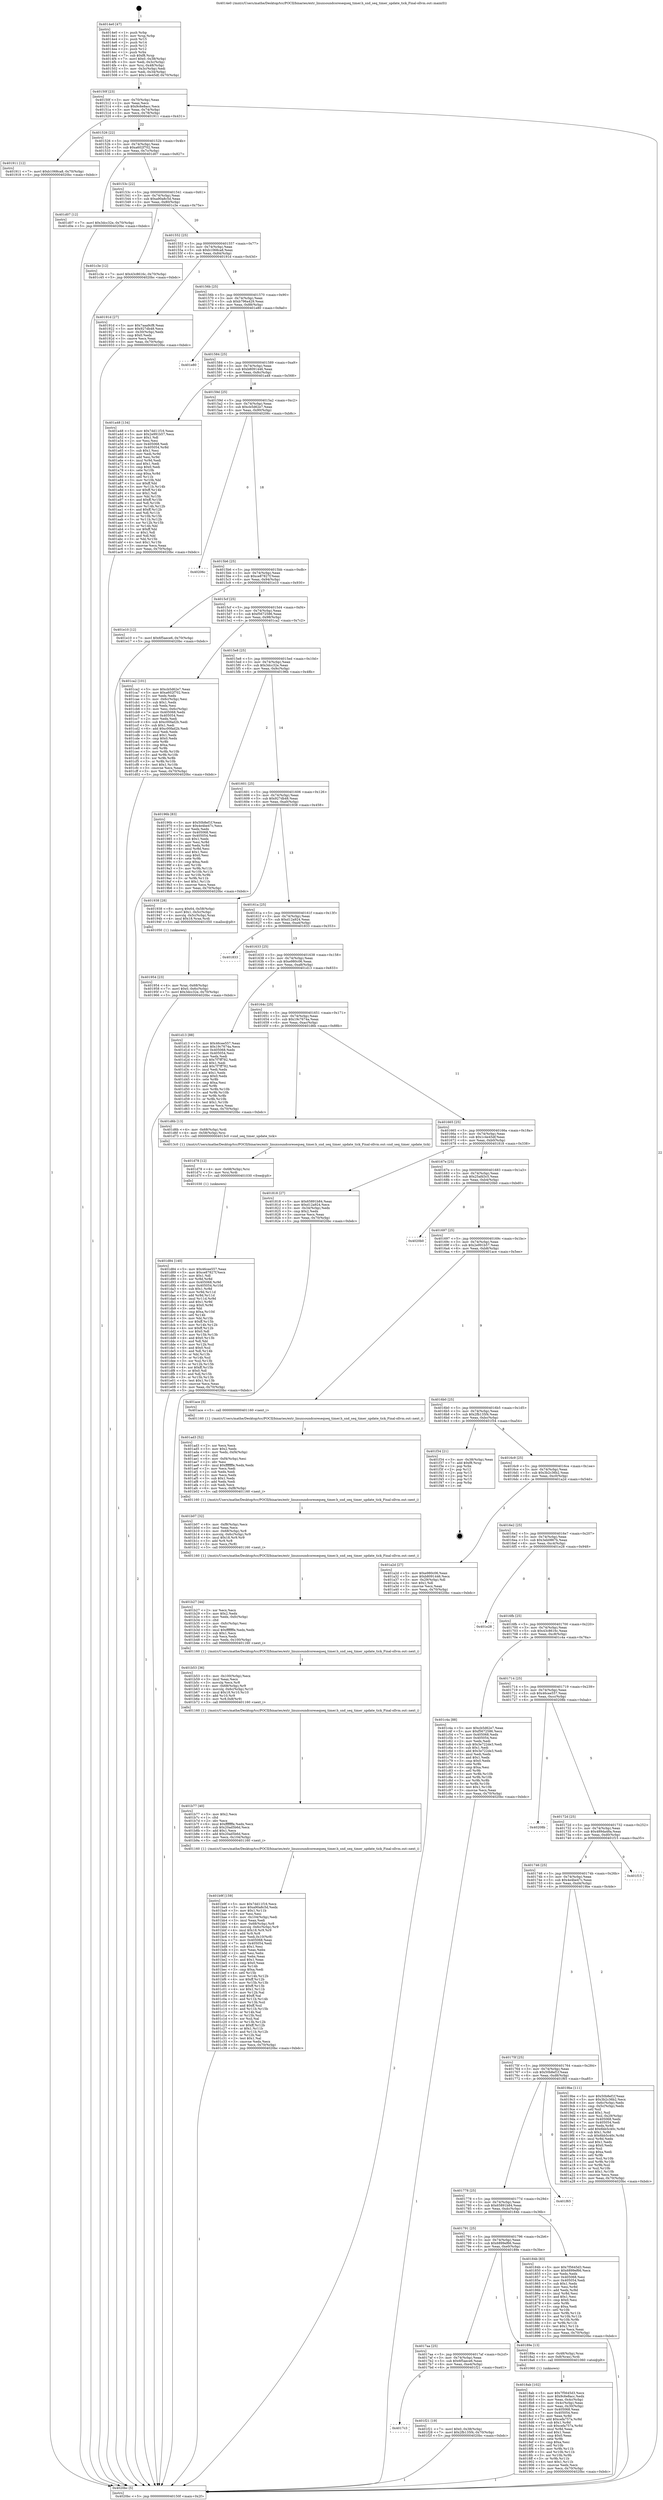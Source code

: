 digraph "0x4014e0" {
  label = "0x4014e0 (/mnt/c/Users/mathe/Desktop/tcc/POCII/binaries/extr_linuxsoundcoreseqseq_timer.h_snd_seq_timer_update_tick_Final-ollvm.out::main(0))"
  labelloc = "t"
  node[shape=record]

  Entry [label="",width=0.3,height=0.3,shape=circle,fillcolor=black,style=filled]
  "0x40150f" [label="{
     0x40150f [23]\l
     | [instrs]\l
     &nbsp;&nbsp;0x40150f \<+3\>: mov -0x70(%rbp),%eax\l
     &nbsp;&nbsp;0x401512 \<+2\>: mov %eax,%ecx\l
     &nbsp;&nbsp;0x401514 \<+6\>: sub $0x9c6e8acc,%ecx\l
     &nbsp;&nbsp;0x40151a \<+3\>: mov %eax,-0x74(%rbp)\l
     &nbsp;&nbsp;0x40151d \<+3\>: mov %ecx,-0x78(%rbp)\l
     &nbsp;&nbsp;0x401520 \<+6\>: je 0000000000401911 \<main+0x431\>\l
  }"]
  "0x401911" [label="{
     0x401911 [12]\l
     | [instrs]\l
     &nbsp;&nbsp;0x401911 \<+7\>: movl $0xb1068ca8,-0x70(%rbp)\l
     &nbsp;&nbsp;0x401918 \<+5\>: jmp 00000000004020bc \<main+0xbdc\>\l
  }"]
  "0x401526" [label="{
     0x401526 [22]\l
     | [instrs]\l
     &nbsp;&nbsp;0x401526 \<+5\>: jmp 000000000040152b \<main+0x4b\>\l
     &nbsp;&nbsp;0x40152b \<+3\>: mov -0x74(%rbp),%eax\l
     &nbsp;&nbsp;0x40152e \<+5\>: sub $0xa602f702,%eax\l
     &nbsp;&nbsp;0x401533 \<+3\>: mov %eax,-0x7c(%rbp)\l
     &nbsp;&nbsp;0x401536 \<+6\>: je 0000000000401d07 \<main+0x827\>\l
  }"]
  Exit [label="",width=0.3,height=0.3,shape=circle,fillcolor=black,style=filled,peripheries=2]
  "0x401d07" [label="{
     0x401d07 [12]\l
     | [instrs]\l
     &nbsp;&nbsp;0x401d07 \<+7\>: movl $0x3dcc32e,-0x70(%rbp)\l
     &nbsp;&nbsp;0x401d0e \<+5\>: jmp 00000000004020bc \<main+0xbdc\>\l
  }"]
  "0x40153c" [label="{
     0x40153c [22]\l
     | [instrs]\l
     &nbsp;&nbsp;0x40153c \<+5\>: jmp 0000000000401541 \<main+0x61\>\l
     &nbsp;&nbsp;0x401541 \<+3\>: mov -0x74(%rbp),%eax\l
     &nbsp;&nbsp;0x401544 \<+5\>: sub $0xa90a8c5d,%eax\l
     &nbsp;&nbsp;0x401549 \<+3\>: mov %eax,-0x80(%rbp)\l
     &nbsp;&nbsp;0x40154c \<+6\>: je 0000000000401c3e \<main+0x75e\>\l
  }"]
  "0x4017c3" [label="{
     0x4017c3\l
  }", style=dashed]
  "0x401c3e" [label="{
     0x401c3e [12]\l
     | [instrs]\l
     &nbsp;&nbsp;0x401c3e \<+7\>: movl $0x43c8616c,-0x70(%rbp)\l
     &nbsp;&nbsp;0x401c45 \<+5\>: jmp 00000000004020bc \<main+0xbdc\>\l
  }"]
  "0x401552" [label="{
     0x401552 [25]\l
     | [instrs]\l
     &nbsp;&nbsp;0x401552 \<+5\>: jmp 0000000000401557 \<main+0x77\>\l
     &nbsp;&nbsp;0x401557 \<+3\>: mov -0x74(%rbp),%eax\l
     &nbsp;&nbsp;0x40155a \<+5\>: sub $0xb1068ca8,%eax\l
     &nbsp;&nbsp;0x40155f \<+6\>: mov %eax,-0x84(%rbp)\l
     &nbsp;&nbsp;0x401565 \<+6\>: je 000000000040191d \<main+0x43d\>\l
  }"]
  "0x401f21" [label="{
     0x401f21 [19]\l
     | [instrs]\l
     &nbsp;&nbsp;0x401f21 \<+7\>: movl $0x0,-0x38(%rbp)\l
     &nbsp;&nbsp;0x401f28 \<+7\>: movl $0x2fb135f4,-0x70(%rbp)\l
     &nbsp;&nbsp;0x401f2f \<+5\>: jmp 00000000004020bc \<main+0xbdc\>\l
  }"]
  "0x40191d" [label="{
     0x40191d [27]\l
     | [instrs]\l
     &nbsp;&nbsp;0x40191d \<+5\>: mov $0x7aaa9cf8,%eax\l
     &nbsp;&nbsp;0x401922 \<+5\>: mov $0x927db48,%ecx\l
     &nbsp;&nbsp;0x401927 \<+3\>: mov -0x30(%rbp),%edx\l
     &nbsp;&nbsp;0x40192a \<+3\>: cmp $0x0,%edx\l
     &nbsp;&nbsp;0x40192d \<+3\>: cmove %ecx,%eax\l
     &nbsp;&nbsp;0x401930 \<+3\>: mov %eax,-0x70(%rbp)\l
     &nbsp;&nbsp;0x401933 \<+5\>: jmp 00000000004020bc \<main+0xbdc\>\l
  }"]
  "0x40156b" [label="{
     0x40156b [25]\l
     | [instrs]\l
     &nbsp;&nbsp;0x40156b \<+5\>: jmp 0000000000401570 \<main+0x90\>\l
     &nbsp;&nbsp;0x401570 \<+3\>: mov -0x74(%rbp),%eax\l
     &nbsp;&nbsp;0x401573 \<+5\>: sub $0xb796a429,%eax\l
     &nbsp;&nbsp;0x401578 \<+6\>: mov %eax,-0x88(%rbp)\l
     &nbsp;&nbsp;0x40157e \<+6\>: je 0000000000401e80 \<main+0x9a0\>\l
  }"]
  "0x401d84" [label="{
     0x401d84 [140]\l
     | [instrs]\l
     &nbsp;&nbsp;0x401d84 \<+5\>: mov $0x46cee557,%eax\l
     &nbsp;&nbsp;0x401d89 \<+5\>: mov $0xce87827f,%ecx\l
     &nbsp;&nbsp;0x401d8e \<+2\>: mov $0x1,%dl\l
     &nbsp;&nbsp;0x401d90 \<+3\>: xor %r8d,%r8d\l
     &nbsp;&nbsp;0x401d93 \<+8\>: mov 0x405068,%r9d\l
     &nbsp;&nbsp;0x401d9b \<+8\>: mov 0x405054,%r10d\l
     &nbsp;&nbsp;0x401da3 \<+4\>: sub $0x1,%r8d\l
     &nbsp;&nbsp;0x401da7 \<+3\>: mov %r9d,%r11d\l
     &nbsp;&nbsp;0x401daa \<+3\>: add %r8d,%r11d\l
     &nbsp;&nbsp;0x401dad \<+4\>: imul %r11d,%r9d\l
     &nbsp;&nbsp;0x401db1 \<+4\>: and $0x1,%r9d\l
     &nbsp;&nbsp;0x401db5 \<+4\>: cmp $0x0,%r9d\l
     &nbsp;&nbsp;0x401db9 \<+3\>: sete %bl\l
     &nbsp;&nbsp;0x401dbc \<+4\>: cmp $0xa,%r10d\l
     &nbsp;&nbsp;0x401dc0 \<+4\>: setl %r14b\l
     &nbsp;&nbsp;0x401dc4 \<+3\>: mov %bl,%r15b\l
     &nbsp;&nbsp;0x401dc7 \<+4\>: xor $0xff,%r15b\l
     &nbsp;&nbsp;0x401dcb \<+3\>: mov %r14b,%r12b\l
     &nbsp;&nbsp;0x401dce \<+4\>: xor $0xff,%r12b\l
     &nbsp;&nbsp;0x401dd2 \<+3\>: xor $0x0,%dl\l
     &nbsp;&nbsp;0x401dd5 \<+3\>: mov %r15b,%r13b\l
     &nbsp;&nbsp;0x401dd8 \<+4\>: and $0x0,%r13b\l
     &nbsp;&nbsp;0x401ddc \<+2\>: and %dl,%bl\l
     &nbsp;&nbsp;0x401dde \<+3\>: mov %r12b,%sil\l
     &nbsp;&nbsp;0x401de1 \<+4\>: and $0x0,%sil\l
     &nbsp;&nbsp;0x401de5 \<+3\>: and %dl,%r14b\l
     &nbsp;&nbsp;0x401de8 \<+3\>: or %bl,%r13b\l
     &nbsp;&nbsp;0x401deb \<+3\>: or %r14b,%sil\l
     &nbsp;&nbsp;0x401dee \<+3\>: xor %sil,%r13b\l
     &nbsp;&nbsp;0x401df1 \<+3\>: or %r12b,%r15b\l
     &nbsp;&nbsp;0x401df4 \<+4\>: xor $0xff,%r15b\l
     &nbsp;&nbsp;0x401df8 \<+3\>: or $0x0,%dl\l
     &nbsp;&nbsp;0x401dfb \<+3\>: and %dl,%r15b\l
     &nbsp;&nbsp;0x401dfe \<+3\>: or %r15b,%r13b\l
     &nbsp;&nbsp;0x401e01 \<+4\>: test $0x1,%r13b\l
     &nbsp;&nbsp;0x401e05 \<+3\>: cmovne %ecx,%eax\l
     &nbsp;&nbsp;0x401e08 \<+3\>: mov %eax,-0x70(%rbp)\l
     &nbsp;&nbsp;0x401e0b \<+5\>: jmp 00000000004020bc \<main+0xbdc\>\l
  }"]
  "0x401e80" [label="{
     0x401e80\l
  }", style=dashed]
  "0x401584" [label="{
     0x401584 [25]\l
     | [instrs]\l
     &nbsp;&nbsp;0x401584 \<+5\>: jmp 0000000000401589 \<main+0xa9\>\l
     &nbsp;&nbsp;0x401589 \<+3\>: mov -0x74(%rbp),%eax\l
     &nbsp;&nbsp;0x40158c \<+5\>: sub $0xb8091446,%eax\l
     &nbsp;&nbsp;0x401591 \<+6\>: mov %eax,-0x8c(%rbp)\l
     &nbsp;&nbsp;0x401597 \<+6\>: je 0000000000401a48 \<main+0x568\>\l
  }"]
  "0x401d78" [label="{
     0x401d78 [12]\l
     | [instrs]\l
     &nbsp;&nbsp;0x401d78 \<+4\>: mov -0x68(%rbp),%rsi\l
     &nbsp;&nbsp;0x401d7c \<+3\>: mov %rsi,%rdi\l
     &nbsp;&nbsp;0x401d7f \<+5\>: call 0000000000401030 \<free@plt\>\l
     | [calls]\l
     &nbsp;&nbsp;0x401030 \{1\} (unknown)\l
  }"]
  "0x401a48" [label="{
     0x401a48 [134]\l
     | [instrs]\l
     &nbsp;&nbsp;0x401a48 \<+5\>: mov $0x7dd11f16,%eax\l
     &nbsp;&nbsp;0x401a4d \<+5\>: mov $0x2e991b57,%ecx\l
     &nbsp;&nbsp;0x401a52 \<+2\>: mov $0x1,%dl\l
     &nbsp;&nbsp;0x401a54 \<+2\>: xor %esi,%esi\l
     &nbsp;&nbsp;0x401a56 \<+7\>: mov 0x405068,%edi\l
     &nbsp;&nbsp;0x401a5d \<+8\>: mov 0x405054,%r8d\l
     &nbsp;&nbsp;0x401a65 \<+3\>: sub $0x1,%esi\l
     &nbsp;&nbsp;0x401a68 \<+3\>: mov %edi,%r9d\l
     &nbsp;&nbsp;0x401a6b \<+3\>: add %esi,%r9d\l
     &nbsp;&nbsp;0x401a6e \<+4\>: imul %r9d,%edi\l
     &nbsp;&nbsp;0x401a72 \<+3\>: and $0x1,%edi\l
     &nbsp;&nbsp;0x401a75 \<+3\>: cmp $0x0,%edi\l
     &nbsp;&nbsp;0x401a78 \<+4\>: sete %r10b\l
     &nbsp;&nbsp;0x401a7c \<+4\>: cmp $0xa,%r8d\l
     &nbsp;&nbsp;0x401a80 \<+4\>: setl %r11b\l
     &nbsp;&nbsp;0x401a84 \<+3\>: mov %r10b,%bl\l
     &nbsp;&nbsp;0x401a87 \<+3\>: xor $0xff,%bl\l
     &nbsp;&nbsp;0x401a8a \<+3\>: mov %r11b,%r14b\l
     &nbsp;&nbsp;0x401a8d \<+4\>: xor $0xff,%r14b\l
     &nbsp;&nbsp;0x401a91 \<+3\>: xor $0x1,%dl\l
     &nbsp;&nbsp;0x401a94 \<+3\>: mov %bl,%r15b\l
     &nbsp;&nbsp;0x401a97 \<+4\>: and $0xff,%r15b\l
     &nbsp;&nbsp;0x401a9b \<+3\>: and %dl,%r10b\l
     &nbsp;&nbsp;0x401a9e \<+3\>: mov %r14b,%r12b\l
     &nbsp;&nbsp;0x401aa1 \<+4\>: and $0xff,%r12b\l
     &nbsp;&nbsp;0x401aa5 \<+3\>: and %dl,%r11b\l
     &nbsp;&nbsp;0x401aa8 \<+3\>: or %r10b,%r15b\l
     &nbsp;&nbsp;0x401aab \<+3\>: or %r11b,%r12b\l
     &nbsp;&nbsp;0x401aae \<+3\>: xor %r12b,%r15b\l
     &nbsp;&nbsp;0x401ab1 \<+3\>: or %r14b,%bl\l
     &nbsp;&nbsp;0x401ab4 \<+3\>: xor $0xff,%bl\l
     &nbsp;&nbsp;0x401ab7 \<+3\>: or $0x1,%dl\l
     &nbsp;&nbsp;0x401aba \<+2\>: and %dl,%bl\l
     &nbsp;&nbsp;0x401abc \<+3\>: or %bl,%r15b\l
     &nbsp;&nbsp;0x401abf \<+4\>: test $0x1,%r15b\l
     &nbsp;&nbsp;0x401ac3 \<+3\>: cmovne %ecx,%eax\l
     &nbsp;&nbsp;0x401ac6 \<+3\>: mov %eax,-0x70(%rbp)\l
     &nbsp;&nbsp;0x401ac9 \<+5\>: jmp 00000000004020bc \<main+0xbdc\>\l
  }"]
  "0x40159d" [label="{
     0x40159d [25]\l
     | [instrs]\l
     &nbsp;&nbsp;0x40159d \<+5\>: jmp 00000000004015a2 \<main+0xc2\>\l
     &nbsp;&nbsp;0x4015a2 \<+3\>: mov -0x74(%rbp),%eax\l
     &nbsp;&nbsp;0x4015a5 \<+5\>: sub $0xcb5d62e7,%eax\l
     &nbsp;&nbsp;0x4015aa \<+6\>: mov %eax,-0x90(%rbp)\l
     &nbsp;&nbsp;0x4015b0 \<+6\>: je 000000000040206c \<main+0xb8c\>\l
  }"]
  "0x401b9f" [label="{
     0x401b9f [159]\l
     | [instrs]\l
     &nbsp;&nbsp;0x401b9f \<+5\>: mov $0x7dd11f16,%ecx\l
     &nbsp;&nbsp;0x401ba4 \<+5\>: mov $0xa90a8c5d,%edx\l
     &nbsp;&nbsp;0x401ba9 \<+3\>: mov $0x1,%r11b\l
     &nbsp;&nbsp;0x401bac \<+2\>: xor %esi,%esi\l
     &nbsp;&nbsp;0x401bae \<+6\>: mov -0x104(%rbp),%edi\l
     &nbsp;&nbsp;0x401bb4 \<+3\>: imul %eax,%edi\l
     &nbsp;&nbsp;0x401bb7 \<+4\>: mov -0x68(%rbp),%r8\l
     &nbsp;&nbsp;0x401bbb \<+4\>: movslq -0x6c(%rbp),%r9\l
     &nbsp;&nbsp;0x401bbf \<+4\>: imul $0x18,%r9,%r9\l
     &nbsp;&nbsp;0x401bc3 \<+3\>: add %r9,%r8\l
     &nbsp;&nbsp;0x401bc6 \<+4\>: mov %edi,0x10(%r8)\l
     &nbsp;&nbsp;0x401bca \<+7\>: mov 0x405068,%eax\l
     &nbsp;&nbsp;0x401bd1 \<+7\>: mov 0x405054,%edi\l
     &nbsp;&nbsp;0x401bd8 \<+3\>: sub $0x1,%esi\l
     &nbsp;&nbsp;0x401bdb \<+2\>: mov %eax,%ebx\l
     &nbsp;&nbsp;0x401bdd \<+2\>: add %esi,%ebx\l
     &nbsp;&nbsp;0x401bdf \<+3\>: imul %ebx,%eax\l
     &nbsp;&nbsp;0x401be2 \<+3\>: and $0x1,%eax\l
     &nbsp;&nbsp;0x401be5 \<+3\>: cmp $0x0,%eax\l
     &nbsp;&nbsp;0x401be8 \<+4\>: sete %r14b\l
     &nbsp;&nbsp;0x401bec \<+3\>: cmp $0xa,%edi\l
     &nbsp;&nbsp;0x401bef \<+4\>: setl %r15b\l
     &nbsp;&nbsp;0x401bf3 \<+3\>: mov %r14b,%r12b\l
     &nbsp;&nbsp;0x401bf6 \<+4\>: xor $0xff,%r12b\l
     &nbsp;&nbsp;0x401bfa \<+3\>: mov %r15b,%r13b\l
     &nbsp;&nbsp;0x401bfd \<+4\>: xor $0xff,%r13b\l
     &nbsp;&nbsp;0x401c01 \<+4\>: xor $0x1,%r11b\l
     &nbsp;&nbsp;0x401c05 \<+3\>: mov %r12b,%al\l
     &nbsp;&nbsp;0x401c08 \<+2\>: and $0xff,%al\l
     &nbsp;&nbsp;0x401c0a \<+3\>: and %r11b,%r14b\l
     &nbsp;&nbsp;0x401c0d \<+3\>: mov %r13b,%sil\l
     &nbsp;&nbsp;0x401c10 \<+4\>: and $0xff,%sil\l
     &nbsp;&nbsp;0x401c14 \<+3\>: and %r11b,%r15b\l
     &nbsp;&nbsp;0x401c17 \<+3\>: or %r14b,%al\l
     &nbsp;&nbsp;0x401c1a \<+3\>: or %r15b,%sil\l
     &nbsp;&nbsp;0x401c1d \<+3\>: xor %sil,%al\l
     &nbsp;&nbsp;0x401c20 \<+3\>: or %r13b,%r12b\l
     &nbsp;&nbsp;0x401c23 \<+4\>: xor $0xff,%r12b\l
     &nbsp;&nbsp;0x401c27 \<+4\>: or $0x1,%r11b\l
     &nbsp;&nbsp;0x401c2b \<+3\>: and %r11b,%r12b\l
     &nbsp;&nbsp;0x401c2e \<+3\>: or %r12b,%al\l
     &nbsp;&nbsp;0x401c31 \<+2\>: test $0x1,%al\l
     &nbsp;&nbsp;0x401c33 \<+3\>: cmovne %edx,%ecx\l
     &nbsp;&nbsp;0x401c36 \<+3\>: mov %ecx,-0x70(%rbp)\l
     &nbsp;&nbsp;0x401c39 \<+5\>: jmp 00000000004020bc \<main+0xbdc\>\l
  }"]
  "0x40206c" [label="{
     0x40206c\l
  }", style=dashed]
  "0x4015b6" [label="{
     0x4015b6 [25]\l
     | [instrs]\l
     &nbsp;&nbsp;0x4015b6 \<+5\>: jmp 00000000004015bb \<main+0xdb\>\l
     &nbsp;&nbsp;0x4015bb \<+3\>: mov -0x74(%rbp),%eax\l
     &nbsp;&nbsp;0x4015be \<+5\>: sub $0xce87827f,%eax\l
     &nbsp;&nbsp;0x4015c3 \<+6\>: mov %eax,-0x94(%rbp)\l
     &nbsp;&nbsp;0x4015c9 \<+6\>: je 0000000000401e10 \<main+0x930\>\l
  }"]
  "0x401b77" [label="{
     0x401b77 [40]\l
     | [instrs]\l
     &nbsp;&nbsp;0x401b77 \<+5\>: mov $0x2,%ecx\l
     &nbsp;&nbsp;0x401b7c \<+1\>: cltd\l
     &nbsp;&nbsp;0x401b7d \<+2\>: idiv %ecx\l
     &nbsp;&nbsp;0x401b7f \<+6\>: imul $0xfffffffe,%edx,%ecx\l
     &nbsp;&nbsp;0x401b85 \<+6\>: sub $0x20ad5b6d,%ecx\l
     &nbsp;&nbsp;0x401b8b \<+3\>: add $0x1,%ecx\l
     &nbsp;&nbsp;0x401b8e \<+6\>: add $0x20ad5b6d,%ecx\l
     &nbsp;&nbsp;0x401b94 \<+6\>: mov %ecx,-0x104(%rbp)\l
     &nbsp;&nbsp;0x401b9a \<+5\>: call 0000000000401160 \<next_i\>\l
     | [calls]\l
     &nbsp;&nbsp;0x401160 \{1\} (/mnt/c/Users/mathe/Desktop/tcc/POCII/binaries/extr_linuxsoundcoreseqseq_timer.h_snd_seq_timer_update_tick_Final-ollvm.out::next_i)\l
  }"]
  "0x401e10" [label="{
     0x401e10 [12]\l
     | [instrs]\l
     &nbsp;&nbsp;0x401e10 \<+7\>: movl $0x6f5aece6,-0x70(%rbp)\l
     &nbsp;&nbsp;0x401e17 \<+5\>: jmp 00000000004020bc \<main+0xbdc\>\l
  }"]
  "0x4015cf" [label="{
     0x4015cf [25]\l
     | [instrs]\l
     &nbsp;&nbsp;0x4015cf \<+5\>: jmp 00000000004015d4 \<main+0xf4\>\l
     &nbsp;&nbsp;0x4015d4 \<+3\>: mov -0x74(%rbp),%eax\l
     &nbsp;&nbsp;0x4015d7 \<+5\>: sub $0xf5672586,%eax\l
     &nbsp;&nbsp;0x4015dc \<+6\>: mov %eax,-0x98(%rbp)\l
     &nbsp;&nbsp;0x4015e2 \<+6\>: je 0000000000401ca2 \<main+0x7c2\>\l
  }"]
  "0x401b53" [label="{
     0x401b53 [36]\l
     | [instrs]\l
     &nbsp;&nbsp;0x401b53 \<+6\>: mov -0x100(%rbp),%ecx\l
     &nbsp;&nbsp;0x401b59 \<+3\>: imul %eax,%ecx\l
     &nbsp;&nbsp;0x401b5c \<+3\>: movslq %ecx,%r8\l
     &nbsp;&nbsp;0x401b5f \<+4\>: mov -0x68(%rbp),%r9\l
     &nbsp;&nbsp;0x401b63 \<+4\>: movslq -0x6c(%rbp),%r10\l
     &nbsp;&nbsp;0x401b67 \<+4\>: imul $0x18,%r10,%r10\l
     &nbsp;&nbsp;0x401b6b \<+3\>: add %r10,%r9\l
     &nbsp;&nbsp;0x401b6e \<+4\>: mov %r8,0x8(%r9)\l
     &nbsp;&nbsp;0x401b72 \<+5\>: call 0000000000401160 \<next_i\>\l
     | [calls]\l
     &nbsp;&nbsp;0x401160 \{1\} (/mnt/c/Users/mathe/Desktop/tcc/POCII/binaries/extr_linuxsoundcoreseqseq_timer.h_snd_seq_timer_update_tick_Final-ollvm.out::next_i)\l
  }"]
  "0x401ca2" [label="{
     0x401ca2 [101]\l
     | [instrs]\l
     &nbsp;&nbsp;0x401ca2 \<+5\>: mov $0xcb5d62e7,%eax\l
     &nbsp;&nbsp;0x401ca7 \<+5\>: mov $0xa602f702,%ecx\l
     &nbsp;&nbsp;0x401cac \<+2\>: xor %edx,%edx\l
     &nbsp;&nbsp;0x401cae \<+3\>: mov -0x6c(%rbp),%esi\l
     &nbsp;&nbsp;0x401cb1 \<+3\>: sub $0x1,%edx\l
     &nbsp;&nbsp;0x401cb4 \<+2\>: sub %edx,%esi\l
     &nbsp;&nbsp;0x401cb6 \<+3\>: mov %esi,-0x6c(%rbp)\l
     &nbsp;&nbsp;0x401cb9 \<+7\>: mov 0x405068,%edx\l
     &nbsp;&nbsp;0x401cc0 \<+7\>: mov 0x405054,%esi\l
     &nbsp;&nbsp;0x401cc7 \<+2\>: mov %edx,%edi\l
     &nbsp;&nbsp;0x401cc9 \<+6\>: sub $0xc00fad2b,%edi\l
     &nbsp;&nbsp;0x401ccf \<+3\>: sub $0x1,%edi\l
     &nbsp;&nbsp;0x401cd2 \<+6\>: add $0xc00fad2b,%edi\l
     &nbsp;&nbsp;0x401cd8 \<+3\>: imul %edi,%edx\l
     &nbsp;&nbsp;0x401cdb \<+3\>: and $0x1,%edx\l
     &nbsp;&nbsp;0x401cde \<+3\>: cmp $0x0,%edx\l
     &nbsp;&nbsp;0x401ce1 \<+4\>: sete %r8b\l
     &nbsp;&nbsp;0x401ce5 \<+3\>: cmp $0xa,%esi\l
     &nbsp;&nbsp;0x401ce8 \<+4\>: setl %r9b\l
     &nbsp;&nbsp;0x401cec \<+3\>: mov %r8b,%r10b\l
     &nbsp;&nbsp;0x401cef \<+3\>: and %r9b,%r10b\l
     &nbsp;&nbsp;0x401cf2 \<+3\>: xor %r9b,%r8b\l
     &nbsp;&nbsp;0x401cf5 \<+3\>: or %r8b,%r10b\l
     &nbsp;&nbsp;0x401cf8 \<+4\>: test $0x1,%r10b\l
     &nbsp;&nbsp;0x401cfc \<+3\>: cmovne %ecx,%eax\l
     &nbsp;&nbsp;0x401cff \<+3\>: mov %eax,-0x70(%rbp)\l
     &nbsp;&nbsp;0x401d02 \<+5\>: jmp 00000000004020bc \<main+0xbdc\>\l
  }"]
  "0x4015e8" [label="{
     0x4015e8 [25]\l
     | [instrs]\l
     &nbsp;&nbsp;0x4015e8 \<+5\>: jmp 00000000004015ed \<main+0x10d\>\l
     &nbsp;&nbsp;0x4015ed \<+3\>: mov -0x74(%rbp),%eax\l
     &nbsp;&nbsp;0x4015f0 \<+5\>: sub $0x3dcc32e,%eax\l
     &nbsp;&nbsp;0x4015f5 \<+6\>: mov %eax,-0x9c(%rbp)\l
     &nbsp;&nbsp;0x4015fb \<+6\>: je 000000000040196b \<main+0x48b\>\l
  }"]
  "0x401b27" [label="{
     0x401b27 [44]\l
     | [instrs]\l
     &nbsp;&nbsp;0x401b27 \<+2\>: xor %ecx,%ecx\l
     &nbsp;&nbsp;0x401b29 \<+5\>: mov $0x2,%edx\l
     &nbsp;&nbsp;0x401b2e \<+6\>: mov %edx,-0xfc(%rbp)\l
     &nbsp;&nbsp;0x401b34 \<+1\>: cltd\l
     &nbsp;&nbsp;0x401b35 \<+6\>: mov -0xfc(%rbp),%esi\l
     &nbsp;&nbsp;0x401b3b \<+2\>: idiv %esi\l
     &nbsp;&nbsp;0x401b3d \<+6\>: imul $0xfffffffe,%edx,%edx\l
     &nbsp;&nbsp;0x401b43 \<+3\>: sub $0x1,%ecx\l
     &nbsp;&nbsp;0x401b46 \<+2\>: sub %ecx,%edx\l
     &nbsp;&nbsp;0x401b48 \<+6\>: mov %edx,-0x100(%rbp)\l
     &nbsp;&nbsp;0x401b4e \<+5\>: call 0000000000401160 \<next_i\>\l
     | [calls]\l
     &nbsp;&nbsp;0x401160 \{1\} (/mnt/c/Users/mathe/Desktop/tcc/POCII/binaries/extr_linuxsoundcoreseqseq_timer.h_snd_seq_timer_update_tick_Final-ollvm.out::next_i)\l
  }"]
  "0x40196b" [label="{
     0x40196b [83]\l
     | [instrs]\l
     &nbsp;&nbsp;0x40196b \<+5\>: mov $0x50b8ef1f,%eax\l
     &nbsp;&nbsp;0x401970 \<+5\>: mov $0x4e4be47c,%ecx\l
     &nbsp;&nbsp;0x401975 \<+2\>: xor %edx,%edx\l
     &nbsp;&nbsp;0x401977 \<+7\>: mov 0x405068,%esi\l
     &nbsp;&nbsp;0x40197e \<+7\>: mov 0x405054,%edi\l
     &nbsp;&nbsp;0x401985 \<+3\>: sub $0x1,%edx\l
     &nbsp;&nbsp;0x401988 \<+3\>: mov %esi,%r8d\l
     &nbsp;&nbsp;0x40198b \<+3\>: add %edx,%r8d\l
     &nbsp;&nbsp;0x40198e \<+4\>: imul %r8d,%esi\l
     &nbsp;&nbsp;0x401992 \<+3\>: and $0x1,%esi\l
     &nbsp;&nbsp;0x401995 \<+3\>: cmp $0x0,%esi\l
     &nbsp;&nbsp;0x401998 \<+4\>: sete %r9b\l
     &nbsp;&nbsp;0x40199c \<+3\>: cmp $0xa,%edi\l
     &nbsp;&nbsp;0x40199f \<+4\>: setl %r10b\l
     &nbsp;&nbsp;0x4019a3 \<+3\>: mov %r9b,%r11b\l
     &nbsp;&nbsp;0x4019a6 \<+3\>: and %r10b,%r11b\l
     &nbsp;&nbsp;0x4019a9 \<+3\>: xor %r10b,%r9b\l
     &nbsp;&nbsp;0x4019ac \<+3\>: or %r9b,%r11b\l
     &nbsp;&nbsp;0x4019af \<+4\>: test $0x1,%r11b\l
     &nbsp;&nbsp;0x4019b3 \<+3\>: cmovne %ecx,%eax\l
     &nbsp;&nbsp;0x4019b6 \<+3\>: mov %eax,-0x70(%rbp)\l
     &nbsp;&nbsp;0x4019b9 \<+5\>: jmp 00000000004020bc \<main+0xbdc\>\l
  }"]
  "0x401601" [label="{
     0x401601 [25]\l
     | [instrs]\l
     &nbsp;&nbsp;0x401601 \<+5\>: jmp 0000000000401606 \<main+0x126\>\l
     &nbsp;&nbsp;0x401606 \<+3\>: mov -0x74(%rbp),%eax\l
     &nbsp;&nbsp;0x401609 \<+5\>: sub $0x927db48,%eax\l
     &nbsp;&nbsp;0x40160e \<+6\>: mov %eax,-0xa0(%rbp)\l
     &nbsp;&nbsp;0x401614 \<+6\>: je 0000000000401938 \<main+0x458\>\l
  }"]
  "0x401b07" [label="{
     0x401b07 [32]\l
     | [instrs]\l
     &nbsp;&nbsp;0x401b07 \<+6\>: mov -0xf8(%rbp),%ecx\l
     &nbsp;&nbsp;0x401b0d \<+3\>: imul %eax,%ecx\l
     &nbsp;&nbsp;0x401b10 \<+4\>: mov -0x68(%rbp),%r8\l
     &nbsp;&nbsp;0x401b14 \<+4\>: movslq -0x6c(%rbp),%r9\l
     &nbsp;&nbsp;0x401b18 \<+4\>: imul $0x18,%r9,%r9\l
     &nbsp;&nbsp;0x401b1c \<+3\>: add %r9,%r8\l
     &nbsp;&nbsp;0x401b1f \<+3\>: mov %ecx,(%r8)\l
     &nbsp;&nbsp;0x401b22 \<+5\>: call 0000000000401160 \<next_i\>\l
     | [calls]\l
     &nbsp;&nbsp;0x401160 \{1\} (/mnt/c/Users/mathe/Desktop/tcc/POCII/binaries/extr_linuxsoundcoreseqseq_timer.h_snd_seq_timer_update_tick_Final-ollvm.out::next_i)\l
  }"]
  "0x401938" [label="{
     0x401938 [28]\l
     | [instrs]\l
     &nbsp;&nbsp;0x401938 \<+8\>: movq $0x64,-0x58(%rbp)\l
     &nbsp;&nbsp;0x401940 \<+7\>: movl $0x1,-0x5c(%rbp)\l
     &nbsp;&nbsp;0x401947 \<+4\>: movslq -0x5c(%rbp),%rax\l
     &nbsp;&nbsp;0x40194b \<+4\>: imul $0x18,%rax,%rdi\l
     &nbsp;&nbsp;0x40194f \<+5\>: call 0000000000401050 \<malloc@plt\>\l
     | [calls]\l
     &nbsp;&nbsp;0x401050 \{1\} (unknown)\l
  }"]
  "0x40161a" [label="{
     0x40161a [25]\l
     | [instrs]\l
     &nbsp;&nbsp;0x40161a \<+5\>: jmp 000000000040161f \<main+0x13f\>\l
     &nbsp;&nbsp;0x40161f \<+3\>: mov -0x74(%rbp),%eax\l
     &nbsp;&nbsp;0x401622 \<+5\>: sub $0xd12a924,%eax\l
     &nbsp;&nbsp;0x401627 \<+6\>: mov %eax,-0xa4(%rbp)\l
     &nbsp;&nbsp;0x40162d \<+6\>: je 0000000000401833 \<main+0x353\>\l
  }"]
  "0x401ad3" [label="{
     0x401ad3 [52]\l
     | [instrs]\l
     &nbsp;&nbsp;0x401ad3 \<+2\>: xor %ecx,%ecx\l
     &nbsp;&nbsp;0x401ad5 \<+5\>: mov $0x2,%edx\l
     &nbsp;&nbsp;0x401ada \<+6\>: mov %edx,-0xf4(%rbp)\l
     &nbsp;&nbsp;0x401ae0 \<+1\>: cltd\l
     &nbsp;&nbsp;0x401ae1 \<+6\>: mov -0xf4(%rbp),%esi\l
     &nbsp;&nbsp;0x401ae7 \<+2\>: idiv %esi\l
     &nbsp;&nbsp;0x401ae9 \<+6\>: imul $0xfffffffe,%edx,%edx\l
     &nbsp;&nbsp;0x401aef \<+2\>: mov %ecx,%edi\l
     &nbsp;&nbsp;0x401af1 \<+2\>: sub %edx,%edi\l
     &nbsp;&nbsp;0x401af3 \<+2\>: mov %ecx,%edx\l
     &nbsp;&nbsp;0x401af5 \<+3\>: sub $0x1,%edx\l
     &nbsp;&nbsp;0x401af8 \<+2\>: add %edx,%edi\l
     &nbsp;&nbsp;0x401afa \<+2\>: sub %edi,%ecx\l
     &nbsp;&nbsp;0x401afc \<+6\>: mov %ecx,-0xf8(%rbp)\l
     &nbsp;&nbsp;0x401b02 \<+5\>: call 0000000000401160 \<next_i\>\l
     | [calls]\l
     &nbsp;&nbsp;0x401160 \{1\} (/mnt/c/Users/mathe/Desktop/tcc/POCII/binaries/extr_linuxsoundcoreseqseq_timer.h_snd_seq_timer_update_tick_Final-ollvm.out::next_i)\l
  }"]
  "0x401833" [label="{
     0x401833\l
  }", style=dashed]
  "0x401633" [label="{
     0x401633 [25]\l
     | [instrs]\l
     &nbsp;&nbsp;0x401633 \<+5\>: jmp 0000000000401638 \<main+0x158\>\l
     &nbsp;&nbsp;0x401638 \<+3\>: mov -0x74(%rbp),%eax\l
     &nbsp;&nbsp;0x40163b \<+5\>: sub $0xe980c06,%eax\l
     &nbsp;&nbsp;0x401640 \<+6\>: mov %eax,-0xa8(%rbp)\l
     &nbsp;&nbsp;0x401646 \<+6\>: je 0000000000401d13 \<main+0x833\>\l
  }"]
  "0x401954" [label="{
     0x401954 [23]\l
     | [instrs]\l
     &nbsp;&nbsp;0x401954 \<+4\>: mov %rax,-0x68(%rbp)\l
     &nbsp;&nbsp;0x401958 \<+7\>: movl $0x0,-0x6c(%rbp)\l
     &nbsp;&nbsp;0x40195f \<+7\>: movl $0x3dcc32e,-0x70(%rbp)\l
     &nbsp;&nbsp;0x401966 \<+5\>: jmp 00000000004020bc \<main+0xbdc\>\l
  }"]
  "0x401d13" [label="{
     0x401d13 [88]\l
     | [instrs]\l
     &nbsp;&nbsp;0x401d13 \<+5\>: mov $0x46cee557,%eax\l
     &nbsp;&nbsp;0x401d18 \<+5\>: mov $0x19c7674a,%ecx\l
     &nbsp;&nbsp;0x401d1d \<+7\>: mov 0x405068,%edx\l
     &nbsp;&nbsp;0x401d24 \<+7\>: mov 0x405054,%esi\l
     &nbsp;&nbsp;0x401d2b \<+2\>: mov %edx,%edi\l
     &nbsp;&nbsp;0x401d2d \<+6\>: sub $0x7f7ff782,%edi\l
     &nbsp;&nbsp;0x401d33 \<+3\>: sub $0x1,%edi\l
     &nbsp;&nbsp;0x401d36 \<+6\>: add $0x7f7ff782,%edi\l
     &nbsp;&nbsp;0x401d3c \<+3\>: imul %edi,%edx\l
     &nbsp;&nbsp;0x401d3f \<+3\>: and $0x1,%edx\l
     &nbsp;&nbsp;0x401d42 \<+3\>: cmp $0x0,%edx\l
     &nbsp;&nbsp;0x401d45 \<+4\>: sete %r8b\l
     &nbsp;&nbsp;0x401d49 \<+3\>: cmp $0xa,%esi\l
     &nbsp;&nbsp;0x401d4c \<+4\>: setl %r9b\l
     &nbsp;&nbsp;0x401d50 \<+3\>: mov %r8b,%r10b\l
     &nbsp;&nbsp;0x401d53 \<+3\>: and %r9b,%r10b\l
     &nbsp;&nbsp;0x401d56 \<+3\>: xor %r9b,%r8b\l
     &nbsp;&nbsp;0x401d59 \<+3\>: or %r8b,%r10b\l
     &nbsp;&nbsp;0x401d5c \<+4\>: test $0x1,%r10b\l
     &nbsp;&nbsp;0x401d60 \<+3\>: cmovne %ecx,%eax\l
     &nbsp;&nbsp;0x401d63 \<+3\>: mov %eax,-0x70(%rbp)\l
     &nbsp;&nbsp;0x401d66 \<+5\>: jmp 00000000004020bc \<main+0xbdc\>\l
  }"]
  "0x40164c" [label="{
     0x40164c [25]\l
     | [instrs]\l
     &nbsp;&nbsp;0x40164c \<+5\>: jmp 0000000000401651 \<main+0x171\>\l
     &nbsp;&nbsp;0x401651 \<+3\>: mov -0x74(%rbp),%eax\l
     &nbsp;&nbsp;0x401654 \<+5\>: sub $0x19c7674a,%eax\l
     &nbsp;&nbsp;0x401659 \<+6\>: mov %eax,-0xac(%rbp)\l
     &nbsp;&nbsp;0x40165f \<+6\>: je 0000000000401d6b \<main+0x88b\>\l
  }"]
  "0x4018ab" [label="{
     0x4018ab [102]\l
     | [instrs]\l
     &nbsp;&nbsp;0x4018ab \<+5\>: mov $0x7f5645d3,%ecx\l
     &nbsp;&nbsp;0x4018b0 \<+5\>: mov $0x9c6e8acc,%edx\l
     &nbsp;&nbsp;0x4018b5 \<+3\>: mov %eax,-0x4c(%rbp)\l
     &nbsp;&nbsp;0x4018b8 \<+3\>: mov -0x4c(%rbp),%eax\l
     &nbsp;&nbsp;0x4018bb \<+3\>: mov %eax,-0x30(%rbp)\l
     &nbsp;&nbsp;0x4018be \<+7\>: mov 0x405068,%eax\l
     &nbsp;&nbsp;0x4018c5 \<+7\>: mov 0x405054,%esi\l
     &nbsp;&nbsp;0x4018cc \<+3\>: mov %eax,%r8d\l
     &nbsp;&nbsp;0x4018cf \<+7\>: add $0xcefa757a,%r8d\l
     &nbsp;&nbsp;0x4018d6 \<+4\>: sub $0x1,%r8d\l
     &nbsp;&nbsp;0x4018da \<+7\>: sub $0xcefa757a,%r8d\l
     &nbsp;&nbsp;0x4018e1 \<+4\>: imul %r8d,%eax\l
     &nbsp;&nbsp;0x4018e5 \<+3\>: and $0x1,%eax\l
     &nbsp;&nbsp;0x4018e8 \<+3\>: cmp $0x0,%eax\l
     &nbsp;&nbsp;0x4018eb \<+4\>: sete %r9b\l
     &nbsp;&nbsp;0x4018ef \<+3\>: cmp $0xa,%esi\l
     &nbsp;&nbsp;0x4018f2 \<+4\>: setl %r10b\l
     &nbsp;&nbsp;0x4018f6 \<+3\>: mov %r9b,%r11b\l
     &nbsp;&nbsp;0x4018f9 \<+3\>: and %r10b,%r11b\l
     &nbsp;&nbsp;0x4018fc \<+3\>: xor %r10b,%r9b\l
     &nbsp;&nbsp;0x4018ff \<+3\>: or %r9b,%r11b\l
     &nbsp;&nbsp;0x401902 \<+4\>: test $0x1,%r11b\l
     &nbsp;&nbsp;0x401906 \<+3\>: cmovne %edx,%ecx\l
     &nbsp;&nbsp;0x401909 \<+3\>: mov %ecx,-0x70(%rbp)\l
     &nbsp;&nbsp;0x40190c \<+5\>: jmp 00000000004020bc \<main+0xbdc\>\l
  }"]
  "0x401d6b" [label="{
     0x401d6b [13]\l
     | [instrs]\l
     &nbsp;&nbsp;0x401d6b \<+4\>: mov -0x68(%rbp),%rdi\l
     &nbsp;&nbsp;0x401d6f \<+4\>: mov -0x58(%rbp),%rsi\l
     &nbsp;&nbsp;0x401d73 \<+5\>: call 00000000004013c0 \<snd_seq_timer_update_tick\>\l
     | [calls]\l
     &nbsp;&nbsp;0x4013c0 \{1\} (/mnt/c/Users/mathe/Desktop/tcc/POCII/binaries/extr_linuxsoundcoreseqseq_timer.h_snd_seq_timer_update_tick_Final-ollvm.out::snd_seq_timer_update_tick)\l
  }"]
  "0x401665" [label="{
     0x401665 [25]\l
     | [instrs]\l
     &nbsp;&nbsp;0x401665 \<+5\>: jmp 000000000040166a \<main+0x18a\>\l
     &nbsp;&nbsp;0x40166a \<+3\>: mov -0x74(%rbp),%eax\l
     &nbsp;&nbsp;0x40166d \<+5\>: sub $0x1c4e45df,%eax\l
     &nbsp;&nbsp;0x401672 \<+6\>: mov %eax,-0xb0(%rbp)\l
     &nbsp;&nbsp;0x401678 \<+6\>: je 0000000000401818 \<main+0x338\>\l
  }"]
  "0x4017aa" [label="{
     0x4017aa [25]\l
     | [instrs]\l
     &nbsp;&nbsp;0x4017aa \<+5\>: jmp 00000000004017af \<main+0x2cf\>\l
     &nbsp;&nbsp;0x4017af \<+3\>: mov -0x74(%rbp),%eax\l
     &nbsp;&nbsp;0x4017b2 \<+5\>: sub $0x6f5aece6,%eax\l
     &nbsp;&nbsp;0x4017b7 \<+6\>: mov %eax,-0xe4(%rbp)\l
     &nbsp;&nbsp;0x4017bd \<+6\>: je 0000000000401f21 \<main+0xa41\>\l
  }"]
  "0x401818" [label="{
     0x401818 [27]\l
     | [instrs]\l
     &nbsp;&nbsp;0x401818 \<+5\>: mov $0x65891b84,%eax\l
     &nbsp;&nbsp;0x40181d \<+5\>: mov $0xd12a924,%ecx\l
     &nbsp;&nbsp;0x401822 \<+3\>: mov -0x34(%rbp),%edx\l
     &nbsp;&nbsp;0x401825 \<+3\>: cmp $0x2,%edx\l
     &nbsp;&nbsp;0x401828 \<+3\>: cmovne %ecx,%eax\l
     &nbsp;&nbsp;0x40182b \<+3\>: mov %eax,-0x70(%rbp)\l
     &nbsp;&nbsp;0x40182e \<+5\>: jmp 00000000004020bc \<main+0xbdc\>\l
  }"]
  "0x40167e" [label="{
     0x40167e [25]\l
     | [instrs]\l
     &nbsp;&nbsp;0x40167e \<+5\>: jmp 0000000000401683 \<main+0x1a3\>\l
     &nbsp;&nbsp;0x401683 \<+3\>: mov -0x74(%rbp),%eax\l
     &nbsp;&nbsp;0x401686 \<+5\>: sub $0x25afd3c5,%eax\l
     &nbsp;&nbsp;0x40168b \<+6\>: mov %eax,-0xb4(%rbp)\l
     &nbsp;&nbsp;0x401691 \<+6\>: je 00000000004020b0 \<main+0xbd0\>\l
  }"]
  "0x4020bc" [label="{
     0x4020bc [5]\l
     | [instrs]\l
     &nbsp;&nbsp;0x4020bc \<+5\>: jmp 000000000040150f \<main+0x2f\>\l
  }"]
  "0x4014e0" [label="{
     0x4014e0 [47]\l
     | [instrs]\l
     &nbsp;&nbsp;0x4014e0 \<+1\>: push %rbp\l
     &nbsp;&nbsp;0x4014e1 \<+3\>: mov %rsp,%rbp\l
     &nbsp;&nbsp;0x4014e4 \<+2\>: push %r15\l
     &nbsp;&nbsp;0x4014e6 \<+2\>: push %r14\l
     &nbsp;&nbsp;0x4014e8 \<+2\>: push %r13\l
     &nbsp;&nbsp;0x4014ea \<+2\>: push %r12\l
     &nbsp;&nbsp;0x4014ec \<+1\>: push %rbx\l
     &nbsp;&nbsp;0x4014ed \<+7\>: sub $0xf8,%rsp\l
     &nbsp;&nbsp;0x4014f4 \<+7\>: movl $0x0,-0x38(%rbp)\l
     &nbsp;&nbsp;0x4014fb \<+3\>: mov %edi,-0x3c(%rbp)\l
     &nbsp;&nbsp;0x4014fe \<+4\>: mov %rsi,-0x48(%rbp)\l
     &nbsp;&nbsp;0x401502 \<+3\>: mov -0x3c(%rbp),%edi\l
     &nbsp;&nbsp;0x401505 \<+3\>: mov %edi,-0x34(%rbp)\l
     &nbsp;&nbsp;0x401508 \<+7\>: movl $0x1c4e45df,-0x70(%rbp)\l
  }"]
  "0x40189e" [label="{
     0x40189e [13]\l
     | [instrs]\l
     &nbsp;&nbsp;0x40189e \<+4\>: mov -0x48(%rbp),%rax\l
     &nbsp;&nbsp;0x4018a2 \<+4\>: mov 0x8(%rax),%rdi\l
     &nbsp;&nbsp;0x4018a6 \<+5\>: call 0000000000401060 \<atoi@plt\>\l
     | [calls]\l
     &nbsp;&nbsp;0x401060 \{1\} (unknown)\l
  }"]
  "0x4020b0" [label="{
     0x4020b0\l
  }", style=dashed]
  "0x401697" [label="{
     0x401697 [25]\l
     | [instrs]\l
     &nbsp;&nbsp;0x401697 \<+5\>: jmp 000000000040169c \<main+0x1bc\>\l
     &nbsp;&nbsp;0x40169c \<+3\>: mov -0x74(%rbp),%eax\l
     &nbsp;&nbsp;0x40169f \<+5\>: sub $0x2e991b57,%eax\l
     &nbsp;&nbsp;0x4016a4 \<+6\>: mov %eax,-0xb8(%rbp)\l
     &nbsp;&nbsp;0x4016aa \<+6\>: je 0000000000401ace \<main+0x5ee\>\l
  }"]
  "0x401791" [label="{
     0x401791 [25]\l
     | [instrs]\l
     &nbsp;&nbsp;0x401791 \<+5\>: jmp 0000000000401796 \<main+0x2b6\>\l
     &nbsp;&nbsp;0x401796 \<+3\>: mov -0x74(%rbp),%eax\l
     &nbsp;&nbsp;0x401799 \<+5\>: sub $0x6899ef66,%eax\l
     &nbsp;&nbsp;0x40179e \<+6\>: mov %eax,-0xe0(%rbp)\l
     &nbsp;&nbsp;0x4017a4 \<+6\>: je 000000000040189e \<main+0x3be\>\l
  }"]
  "0x401ace" [label="{
     0x401ace [5]\l
     | [instrs]\l
     &nbsp;&nbsp;0x401ace \<+5\>: call 0000000000401160 \<next_i\>\l
     | [calls]\l
     &nbsp;&nbsp;0x401160 \{1\} (/mnt/c/Users/mathe/Desktop/tcc/POCII/binaries/extr_linuxsoundcoreseqseq_timer.h_snd_seq_timer_update_tick_Final-ollvm.out::next_i)\l
  }"]
  "0x4016b0" [label="{
     0x4016b0 [25]\l
     | [instrs]\l
     &nbsp;&nbsp;0x4016b0 \<+5\>: jmp 00000000004016b5 \<main+0x1d5\>\l
     &nbsp;&nbsp;0x4016b5 \<+3\>: mov -0x74(%rbp),%eax\l
     &nbsp;&nbsp;0x4016b8 \<+5\>: sub $0x2fb135f4,%eax\l
     &nbsp;&nbsp;0x4016bd \<+6\>: mov %eax,-0xbc(%rbp)\l
     &nbsp;&nbsp;0x4016c3 \<+6\>: je 0000000000401f34 \<main+0xa54\>\l
  }"]
  "0x40184b" [label="{
     0x40184b [83]\l
     | [instrs]\l
     &nbsp;&nbsp;0x40184b \<+5\>: mov $0x7f5645d3,%eax\l
     &nbsp;&nbsp;0x401850 \<+5\>: mov $0x6899ef66,%ecx\l
     &nbsp;&nbsp;0x401855 \<+2\>: xor %edx,%edx\l
     &nbsp;&nbsp;0x401857 \<+7\>: mov 0x405068,%esi\l
     &nbsp;&nbsp;0x40185e \<+7\>: mov 0x405054,%edi\l
     &nbsp;&nbsp;0x401865 \<+3\>: sub $0x1,%edx\l
     &nbsp;&nbsp;0x401868 \<+3\>: mov %esi,%r8d\l
     &nbsp;&nbsp;0x40186b \<+3\>: add %edx,%r8d\l
     &nbsp;&nbsp;0x40186e \<+4\>: imul %r8d,%esi\l
     &nbsp;&nbsp;0x401872 \<+3\>: and $0x1,%esi\l
     &nbsp;&nbsp;0x401875 \<+3\>: cmp $0x0,%esi\l
     &nbsp;&nbsp;0x401878 \<+4\>: sete %r9b\l
     &nbsp;&nbsp;0x40187c \<+3\>: cmp $0xa,%edi\l
     &nbsp;&nbsp;0x40187f \<+4\>: setl %r10b\l
     &nbsp;&nbsp;0x401883 \<+3\>: mov %r9b,%r11b\l
     &nbsp;&nbsp;0x401886 \<+3\>: and %r10b,%r11b\l
     &nbsp;&nbsp;0x401889 \<+3\>: xor %r10b,%r9b\l
     &nbsp;&nbsp;0x40188c \<+3\>: or %r9b,%r11b\l
     &nbsp;&nbsp;0x40188f \<+4\>: test $0x1,%r11b\l
     &nbsp;&nbsp;0x401893 \<+3\>: cmovne %ecx,%eax\l
     &nbsp;&nbsp;0x401896 \<+3\>: mov %eax,-0x70(%rbp)\l
     &nbsp;&nbsp;0x401899 \<+5\>: jmp 00000000004020bc \<main+0xbdc\>\l
  }"]
  "0x401f34" [label="{
     0x401f34 [21]\l
     | [instrs]\l
     &nbsp;&nbsp;0x401f34 \<+3\>: mov -0x38(%rbp),%eax\l
     &nbsp;&nbsp;0x401f37 \<+7\>: add $0xf8,%rsp\l
     &nbsp;&nbsp;0x401f3e \<+1\>: pop %rbx\l
     &nbsp;&nbsp;0x401f3f \<+2\>: pop %r12\l
     &nbsp;&nbsp;0x401f41 \<+2\>: pop %r13\l
     &nbsp;&nbsp;0x401f43 \<+2\>: pop %r14\l
     &nbsp;&nbsp;0x401f45 \<+2\>: pop %r15\l
     &nbsp;&nbsp;0x401f47 \<+1\>: pop %rbp\l
     &nbsp;&nbsp;0x401f48 \<+1\>: ret\l
  }"]
  "0x4016c9" [label="{
     0x4016c9 [25]\l
     | [instrs]\l
     &nbsp;&nbsp;0x4016c9 \<+5\>: jmp 00000000004016ce \<main+0x1ee\>\l
     &nbsp;&nbsp;0x4016ce \<+3\>: mov -0x74(%rbp),%eax\l
     &nbsp;&nbsp;0x4016d1 \<+5\>: sub $0x3b2c36b2,%eax\l
     &nbsp;&nbsp;0x4016d6 \<+6\>: mov %eax,-0xc0(%rbp)\l
     &nbsp;&nbsp;0x4016dc \<+6\>: je 0000000000401a2d \<main+0x54d\>\l
  }"]
  "0x401778" [label="{
     0x401778 [25]\l
     | [instrs]\l
     &nbsp;&nbsp;0x401778 \<+5\>: jmp 000000000040177d \<main+0x29d\>\l
     &nbsp;&nbsp;0x40177d \<+3\>: mov -0x74(%rbp),%eax\l
     &nbsp;&nbsp;0x401780 \<+5\>: sub $0x65891b84,%eax\l
     &nbsp;&nbsp;0x401785 \<+6\>: mov %eax,-0xdc(%rbp)\l
     &nbsp;&nbsp;0x40178b \<+6\>: je 000000000040184b \<main+0x36b\>\l
  }"]
  "0x401a2d" [label="{
     0x401a2d [27]\l
     | [instrs]\l
     &nbsp;&nbsp;0x401a2d \<+5\>: mov $0xe980c06,%eax\l
     &nbsp;&nbsp;0x401a32 \<+5\>: mov $0xb8091446,%ecx\l
     &nbsp;&nbsp;0x401a37 \<+3\>: mov -0x29(%rbp),%dl\l
     &nbsp;&nbsp;0x401a3a \<+3\>: test $0x1,%dl\l
     &nbsp;&nbsp;0x401a3d \<+3\>: cmovne %ecx,%eax\l
     &nbsp;&nbsp;0x401a40 \<+3\>: mov %eax,-0x70(%rbp)\l
     &nbsp;&nbsp;0x401a43 \<+5\>: jmp 00000000004020bc \<main+0xbdc\>\l
  }"]
  "0x4016e2" [label="{
     0x4016e2 [25]\l
     | [instrs]\l
     &nbsp;&nbsp;0x4016e2 \<+5\>: jmp 00000000004016e7 \<main+0x207\>\l
     &nbsp;&nbsp;0x4016e7 \<+3\>: mov -0x74(%rbp),%eax\l
     &nbsp;&nbsp;0x4016ea \<+5\>: sub $0x3eb0867b,%eax\l
     &nbsp;&nbsp;0x4016ef \<+6\>: mov %eax,-0xc4(%rbp)\l
     &nbsp;&nbsp;0x4016f5 \<+6\>: je 0000000000401e28 \<main+0x948\>\l
  }"]
  "0x401f65" [label="{
     0x401f65\l
  }", style=dashed]
  "0x401e28" [label="{
     0x401e28\l
  }", style=dashed]
  "0x4016fb" [label="{
     0x4016fb [25]\l
     | [instrs]\l
     &nbsp;&nbsp;0x4016fb \<+5\>: jmp 0000000000401700 \<main+0x220\>\l
     &nbsp;&nbsp;0x401700 \<+3\>: mov -0x74(%rbp),%eax\l
     &nbsp;&nbsp;0x401703 \<+5\>: sub $0x43c8616c,%eax\l
     &nbsp;&nbsp;0x401708 \<+6\>: mov %eax,-0xc8(%rbp)\l
     &nbsp;&nbsp;0x40170e \<+6\>: je 0000000000401c4a \<main+0x76a\>\l
  }"]
  "0x40175f" [label="{
     0x40175f [25]\l
     | [instrs]\l
     &nbsp;&nbsp;0x40175f \<+5\>: jmp 0000000000401764 \<main+0x284\>\l
     &nbsp;&nbsp;0x401764 \<+3\>: mov -0x74(%rbp),%eax\l
     &nbsp;&nbsp;0x401767 \<+5\>: sub $0x50b8ef1f,%eax\l
     &nbsp;&nbsp;0x40176c \<+6\>: mov %eax,-0xd8(%rbp)\l
     &nbsp;&nbsp;0x401772 \<+6\>: je 0000000000401f65 \<main+0xa85\>\l
  }"]
  "0x401c4a" [label="{
     0x401c4a [88]\l
     | [instrs]\l
     &nbsp;&nbsp;0x401c4a \<+5\>: mov $0xcb5d62e7,%eax\l
     &nbsp;&nbsp;0x401c4f \<+5\>: mov $0xf5672586,%ecx\l
     &nbsp;&nbsp;0x401c54 \<+7\>: mov 0x405068,%edx\l
     &nbsp;&nbsp;0x401c5b \<+7\>: mov 0x405054,%esi\l
     &nbsp;&nbsp;0x401c62 \<+2\>: mov %edx,%edi\l
     &nbsp;&nbsp;0x401c64 \<+6\>: sub $0x3e722de3,%edi\l
     &nbsp;&nbsp;0x401c6a \<+3\>: sub $0x1,%edi\l
     &nbsp;&nbsp;0x401c6d \<+6\>: add $0x3e722de3,%edi\l
     &nbsp;&nbsp;0x401c73 \<+3\>: imul %edi,%edx\l
     &nbsp;&nbsp;0x401c76 \<+3\>: and $0x1,%edx\l
     &nbsp;&nbsp;0x401c79 \<+3\>: cmp $0x0,%edx\l
     &nbsp;&nbsp;0x401c7c \<+4\>: sete %r8b\l
     &nbsp;&nbsp;0x401c80 \<+3\>: cmp $0xa,%esi\l
     &nbsp;&nbsp;0x401c83 \<+4\>: setl %r9b\l
     &nbsp;&nbsp;0x401c87 \<+3\>: mov %r8b,%r10b\l
     &nbsp;&nbsp;0x401c8a \<+3\>: and %r9b,%r10b\l
     &nbsp;&nbsp;0x401c8d \<+3\>: xor %r9b,%r8b\l
     &nbsp;&nbsp;0x401c90 \<+3\>: or %r8b,%r10b\l
     &nbsp;&nbsp;0x401c93 \<+4\>: test $0x1,%r10b\l
     &nbsp;&nbsp;0x401c97 \<+3\>: cmovne %ecx,%eax\l
     &nbsp;&nbsp;0x401c9a \<+3\>: mov %eax,-0x70(%rbp)\l
     &nbsp;&nbsp;0x401c9d \<+5\>: jmp 00000000004020bc \<main+0xbdc\>\l
  }"]
  "0x401714" [label="{
     0x401714 [25]\l
     | [instrs]\l
     &nbsp;&nbsp;0x401714 \<+5\>: jmp 0000000000401719 \<main+0x239\>\l
     &nbsp;&nbsp;0x401719 \<+3\>: mov -0x74(%rbp),%eax\l
     &nbsp;&nbsp;0x40171c \<+5\>: sub $0x46cee557,%eax\l
     &nbsp;&nbsp;0x401721 \<+6\>: mov %eax,-0xcc(%rbp)\l
     &nbsp;&nbsp;0x401727 \<+6\>: je 000000000040208b \<main+0xbab\>\l
  }"]
  "0x4019be" [label="{
     0x4019be [111]\l
     | [instrs]\l
     &nbsp;&nbsp;0x4019be \<+5\>: mov $0x50b8ef1f,%eax\l
     &nbsp;&nbsp;0x4019c3 \<+5\>: mov $0x3b2c36b2,%ecx\l
     &nbsp;&nbsp;0x4019c8 \<+3\>: mov -0x6c(%rbp),%edx\l
     &nbsp;&nbsp;0x4019cb \<+3\>: cmp -0x5c(%rbp),%edx\l
     &nbsp;&nbsp;0x4019ce \<+4\>: setl %sil\l
     &nbsp;&nbsp;0x4019d2 \<+4\>: and $0x1,%sil\l
     &nbsp;&nbsp;0x4019d6 \<+4\>: mov %sil,-0x29(%rbp)\l
     &nbsp;&nbsp;0x4019da \<+7\>: mov 0x405068,%edx\l
     &nbsp;&nbsp;0x4019e1 \<+7\>: mov 0x405054,%edi\l
     &nbsp;&nbsp;0x4019e8 \<+3\>: mov %edx,%r8d\l
     &nbsp;&nbsp;0x4019eb \<+7\>: add $0x6bb5c40c,%r8d\l
     &nbsp;&nbsp;0x4019f2 \<+4\>: sub $0x1,%r8d\l
     &nbsp;&nbsp;0x4019f6 \<+7\>: sub $0x6bb5c40c,%r8d\l
     &nbsp;&nbsp;0x4019fd \<+4\>: imul %r8d,%edx\l
     &nbsp;&nbsp;0x401a01 \<+3\>: and $0x1,%edx\l
     &nbsp;&nbsp;0x401a04 \<+3\>: cmp $0x0,%edx\l
     &nbsp;&nbsp;0x401a07 \<+4\>: sete %sil\l
     &nbsp;&nbsp;0x401a0b \<+3\>: cmp $0xa,%edi\l
     &nbsp;&nbsp;0x401a0e \<+4\>: setl %r9b\l
     &nbsp;&nbsp;0x401a12 \<+3\>: mov %sil,%r10b\l
     &nbsp;&nbsp;0x401a15 \<+3\>: and %r9b,%r10b\l
     &nbsp;&nbsp;0x401a18 \<+3\>: xor %r9b,%sil\l
     &nbsp;&nbsp;0x401a1b \<+3\>: or %sil,%r10b\l
     &nbsp;&nbsp;0x401a1e \<+4\>: test $0x1,%r10b\l
     &nbsp;&nbsp;0x401a22 \<+3\>: cmovne %ecx,%eax\l
     &nbsp;&nbsp;0x401a25 \<+3\>: mov %eax,-0x70(%rbp)\l
     &nbsp;&nbsp;0x401a28 \<+5\>: jmp 00000000004020bc \<main+0xbdc\>\l
  }"]
  "0x40208b" [label="{
     0x40208b\l
  }", style=dashed]
  "0x40172d" [label="{
     0x40172d [25]\l
     | [instrs]\l
     &nbsp;&nbsp;0x40172d \<+5\>: jmp 0000000000401732 \<main+0x252\>\l
     &nbsp;&nbsp;0x401732 \<+3\>: mov -0x74(%rbp),%eax\l
     &nbsp;&nbsp;0x401735 \<+5\>: sub $0x489da48a,%eax\l
     &nbsp;&nbsp;0x40173a \<+6\>: mov %eax,-0xd0(%rbp)\l
     &nbsp;&nbsp;0x401740 \<+6\>: je 0000000000401f15 \<main+0xa35\>\l
  }"]
  "0x401746" [label="{
     0x401746 [25]\l
     | [instrs]\l
     &nbsp;&nbsp;0x401746 \<+5\>: jmp 000000000040174b \<main+0x26b\>\l
     &nbsp;&nbsp;0x40174b \<+3\>: mov -0x74(%rbp),%eax\l
     &nbsp;&nbsp;0x40174e \<+5\>: sub $0x4e4be47c,%eax\l
     &nbsp;&nbsp;0x401753 \<+6\>: mov %eax,-0xd4(%rbp)\l
     &nbsp;&nbsp;0x401759 \<+6\>: je 00000000004019be \<main+0x4de\>\l
  }"]
  "0x401f15" [label="{
     0x401f15\l
  }", style=dashed]
  Entry -> "0x4014e0" [label=" 1"]
  "0x40150f" -> "0x401911" [label=" 1"]
  "0x40150f" -> "0x401526" [label=" 22"]
  "0x401f34" -> Exit [label=" 1"]
  "0x401526" -> "0x401d07" [label=" 1"]
  "0x401526" -> "0x40153c" [label=" 21"]
  "0x401f21" -> "0x4020bc" [label=" 1"]
  "0x40153c" -> "0x401c3e" [label=" 1"]
  "0x40153c" -> "0x401552" [label=" 20"]
  "0x4017aa" -> "0x4017c3" [label=" 0"]
  "0x401552" -> "0x40191d" [label=" 1"]
  "0x401552" -> "0x40156b" [label=" 19"]
  "0x4017aa" -> "0x401f21" [label=" 1"]
  "0x40156b" -> "0x401e80" [label=" 0"]
  "0x40156b" -> "0x401584" [label=" 19"]
  "0x401e10" -> "0x4020bc" [label=" 1"]
  "0x401584" -> "0x401a48" [label=" 1"]
  "0x401584" -> "0x40159d" [label=" 18"]
  "0x401d84" -> "0x4020bc" [label=" 1"]
  "0x40159d" -> "0x40206c" [label=" 0"]
  "0x40159d" -> "0x4015b6" [label=" 18"]
  "0x401d78" -> "0x401d84" [label=" 1"]
  "0x4015b6" -> "0x401e10" [label=" 1"]
  "0x4015b6" -> "0x4015cf" [label=" 17"]
  "0x401d6b" -> "0x401d78" [label=" 1"]
  "0x4015cf" -> "0x401ca2" [label=" 1"]
  "0x4015cf" -> "0x4015e8" [label=" 16"]
  "0x401d13" -> "0x4020bc" [label=" 1"]
  "0x4015e8" -> "0x40196b" [label=" 2"]
  "0x4015e8" -> "0x401601" [label=" 14"]
  "0x401d07" -> "0x4020bc" [label=" 1"]
  "0x401601" -> "0x401938" [label=" 1"]
  "0x401601" -> "0x40161a" [label=" 13"]
  "0x401ca2" -> "0x4020bc" [label=" 1"]
  "0x40161a" -> "0x401833" [label=" 0"]
  "0x40161a" -> "0x401633" [label=" 13"]
  "0x401c4a" -> "0x4020bc" [label=" 1"]
  "0x401633" -> "0x401d13" [label=" 1"]
  "0x401633" -> "0x40164c" [label=" 12"]
  "0x401c3e" -> "0x4020bc" [label=" 1"]
  "0x40164c" -> "0x401d6b" [label=" 1"]
  "0x40164c" -> "0x401665" [label=" 11"]
  "0x401b9f" -> "0x4020bc" [label=" 1"]
  "0x401665" -> "0x401818" [label=" 1"]
  "0x401665" -> "0x40167e" [label=" 10"]
  "0x401818" -> "0x4020bc" [label=" 1"]
  "0x4014e0" -> "0x40150f" [label=" 1"]
  "0x4020bc" -> "0x40150f" [label=" 22"]
  "0x401b77" -> "0x401b9f" [label=" 1"]
  "0x40167e" -> "0x4020b0" [label=" 0"]
  "0x40167e" -> "0x401697" [label=" 10"]
  "0x401b53" -> "0x401b77" [label=" 1"]
  "0x401697" -> "0x401ace" [label=" 1"]
  "0x401697" -> "0x4016b0" [label=" 9"]
  "0x401b07" -> "0x401b27" [label=" 1"]
  "0x4016b0" -> "0x401f34" [label=" 1"]
  "0x4016b0" -> "0x4016c9" [label=" 8"]
  "0x401ad3" -> "0x401b07" [label=" 1"]
  "0x4016c9" -> "0x401a2d" [label=" 2"]
  "0x4016c9" -> "0x4016e2" [label=" 6"]
  "0x401a48" -> "0x4020bc" [label=" 1"]
  "0x4016e2" -> "0x401e28" [label=" 0"]
  "0x4016e2" -> "0x4016fb" [label=" 6"]
  "0x401a2d" -> "0x4020bc" [label=" 2"]
  "0x4016fb" -> "0x401c4a" [label=" 1"]
  "0x4016fb" -> "0x401714" [label=" 5"]
  "0x40196b" -> "0x4020bc" [label=" 2"]
  "0x401714" -> "0x40208b" [label=" 0"]
  "0x401714" -> "0x40172d" [label=" 5"]
  "0x401954" -> "0x4020bc" [label=" 1"]
  "0x40172d" -> "0x401f15" [label=" 0"]
  "0x40172d" -> "0x401746" [label=" 5"]
  "0x401938" -> "0x401954" [label=" 1"]
  "0x401746" -> "0x4019be" [label=" 2"]
  "0x401746" -> "0x40175f" [label=" 3"]
  "0x4019be" -> "0x4020bc" [label=" 2"]
  "0x40175f" -> "0x401f65" [label=" 0"]
  "0x40175f" -> "0x401778" [label=" 3"]
  "0x401ace" -> "0x401ad3" [label=" 1"]
  "0x401778" -> "0x40184b" [label=" 1"]
  "0x401778" -> "0x401791" [label=" 2"]
  "0x40184b" -> "0x4020bc" [label=" 1"]
  "0x401b27" -> "0x401b53" [label=" 1"]
  "0x401791" -> "0x40189e" [label=" 1"]
  "0x401791" -> "0x4017aa" [label=" 1"]
  "0x40189e" -> "0x4018ab" [label=" 1"]
  "0x4018ab" -> "0x4020bc" [label=" 1"]
  "0x401911" -> "0x4020bc" [label=" 1"]
  "0x40191d" -> "0x4020bc" [label=" 1"]
}
